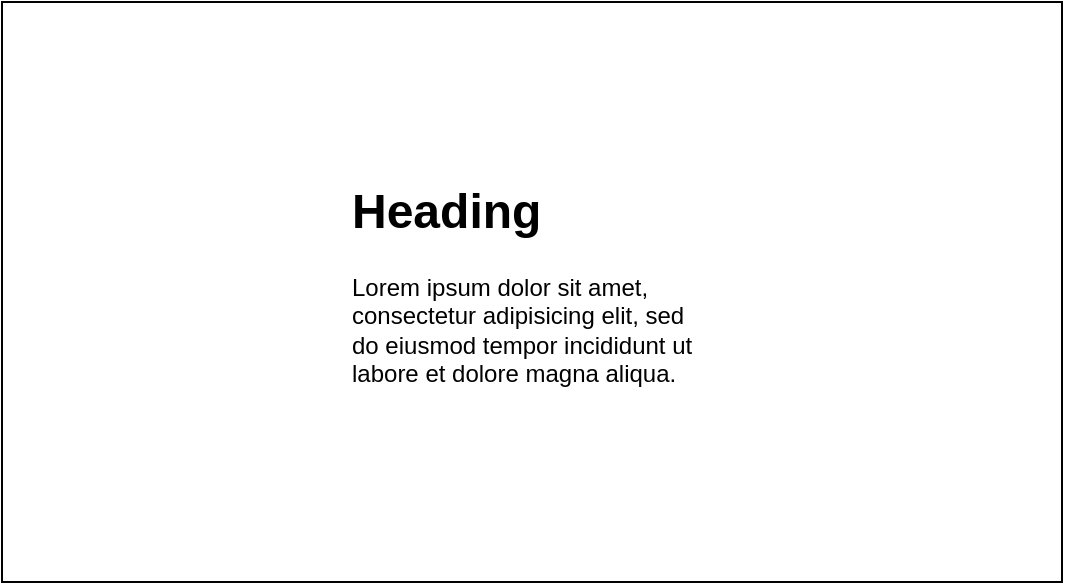 <mxfile version="17.4.6" type="github"><diagram id="54K8uMO9S2THLTqeLGKv" name="Page-1"><mxGraphModel dx="2062" dy="1086" grid="1" gridSize="10" guides="1" tooltips="1" connect="1" arrows="1" fold="1" page="1" pageScale="1" pageWidth="850" pageHeight="1100" math="0" shadow="0"><root><mxCell id="0"/><mxCell id="1" parent="0"/><mxCell id="v_XSkv_mFe8-cxJDHVrw-1" value="" style="rounded=0;whiteSpace=wrap;html=1;" vertex="1" parent="1"><mxGeometry x="210" y="280" width="530" height="290" as="geometry"/></mxCell><mxCell id="v_XSkv_mFe8-cxJDHVrw-2" value="&lt;h1&gt;Heading&lt;/h1&gt;&lt;p&gt;Lorem ipsum dolor sit amet, consectetur adipisicing elit, sed do eiusmod tempor incididunt ut labore et dolore magna aliqua.&lt;/p&gt;" style="text;html=1;strokeColor=none;fillColor=none;spacing=5;spacingTop=-20;whiteSpace=wrap;overflow=hidden;rounded=0;" vertex="1" parent="1"><mxGeometry x="380" y="365" width="190" height="120" as="geometry"/></mxCell></root></mxGraphModel></diagram></mxfile>